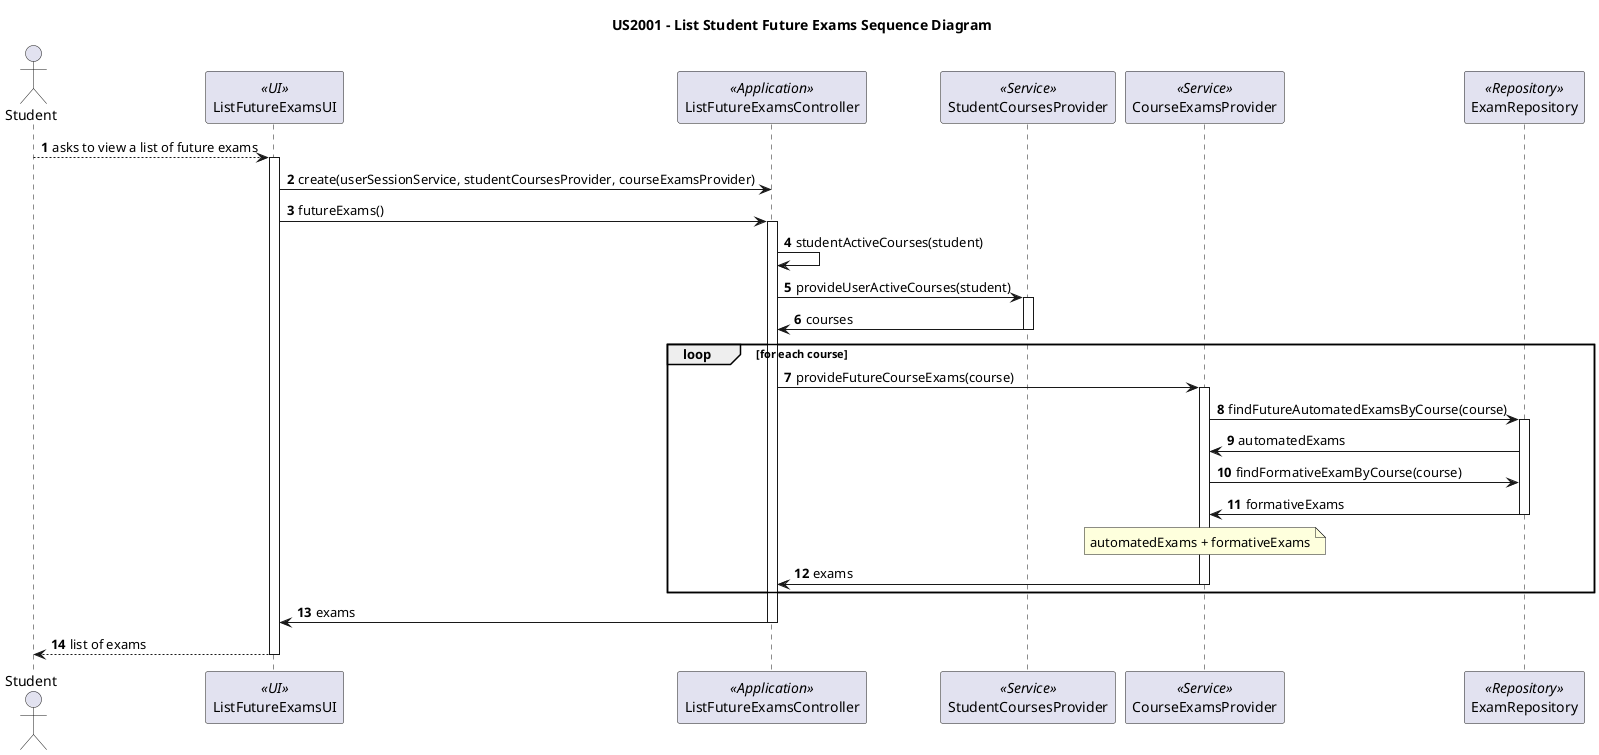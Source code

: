 @startuml

title US2001 - List Student Future Exams Sequence Diagram

autonumber
skinparam shadowing false

actor Student as S
participant "ListFutureExamsUI" as UI <<UI>>
participant "ListFutureExamsController" as LC <<Application>>
participant "StudentCoursesProvider" as SS <<Service>>
participant "CourseExamsProvider" as CS <<Service>>
participant "ExamRepository" as ER <<Repository>>

S --> UI : asks to view a list of future exams

activate UI

UI -> LC: create(userSessionService, studentCoursesProvider, courseExamsProvider)

UI -> LC: futureExams()

activate LC

LC -> LC: studentActiveCourses(student)

LC -> SS: provideUserActiveCourses(student)

activate SS

SS -> LC: courses

deactivate SS

loop for each course

LC -> CS: provideFutureCourseExams(course)

activate CS

CS -> ER: findFutureAutomatedExamsByCourse(course)

activate ER

ER -> CS: automatedExams

CS -> ER : findFormativeExamByCourse(course)

ER -> CS: formativeExams

deactivate ER

note over CS: automatedExams + formativeExams

CS -> LC: exams

deactivate CS

end loop

LC -> UI: exams

deactivate LC

UI --> S: list of exams

deactivate UI

@enduml